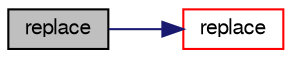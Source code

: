 digraph "replace"
{
  bgcolor="transparent";
  edge [fontname="FreeSans",fontsize="10",labelfontname="FreeSans",labelfontsize="10"];
  node [fontname="FreeSans",fontsize="10",shape=record];
  rankdir="LR";
  Node12133 [label="replace",height=0.2,width=0.4,color="black", fillcolor="grey75", style="filled", fontcolor="black"];
  Node12133 -> Node12134 [color="midnightblue",fontsize="10",style="solid",fontname="FreeSans"];
  Node12134 [label="replace",height=0.2,width=0.4,color="red",URL="$a25806.html#a558d4ce342e507544899dbc09f280bda",tooltip="Replace oldLink with newLink and return element. "];
}
